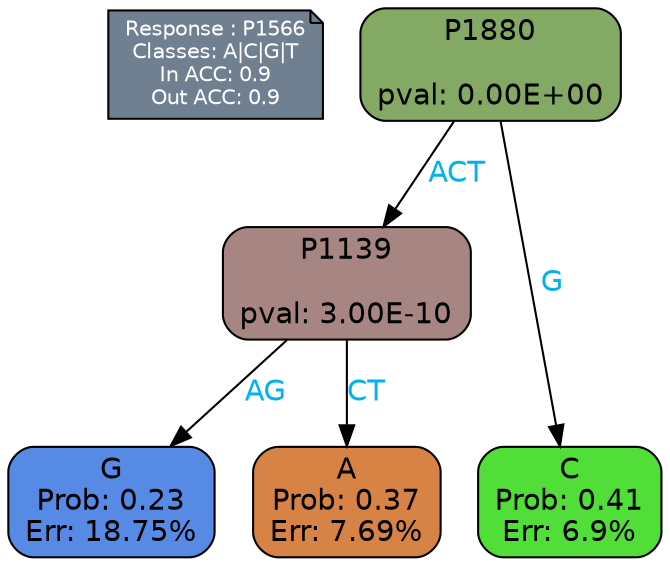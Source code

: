 digraph Tree {
node [shape=box, style="filled, rounded", color="black", fontname=helvetica] ;
graph [ranksep=equally, splines=polylines, bgcolor=transparent, dpi=600] ;
edge [fontname=helvetica] ;
LEGEND [label="Response : P1566
Classes: A|C|G|T
In ACC: 0.9
Out ACC: 0.9
",shape=note,align=left,style=filled,fillcolor="slategray",fontcolor="white",fontsize=10];1 [label="P1880

pval: 0.00E+00", fillcolor="#83a964"] ;
2 [label="P1139

pval: 3.00E-10", fillcolor="#a68582"] ;
3 [label="G
Prob: 0.23
Err: 18.75%", fillcolor="#568ae5"] ;
4 [label="A
Prob: 0.37
Err: 7.69%", fillcolor="#d78346"] ;
5 [label="C
Prob: 0.41
Err: 6.9%", fillcolor="#51de39"] ;
1 -> 2 [label="ACT",fontcolor=deepskyblue2] ;
1 -> 5 [label="G",fontcolor=deepskyblue2] ;
2 -> 3 [label="AG",fontcolor=deepskyblue2] ;
2 -> 4 [label="CT",fontcolor=deepskyblue2] ;
{rank = same; 3;4;5;}{rank = same; LEGEND;1;}}